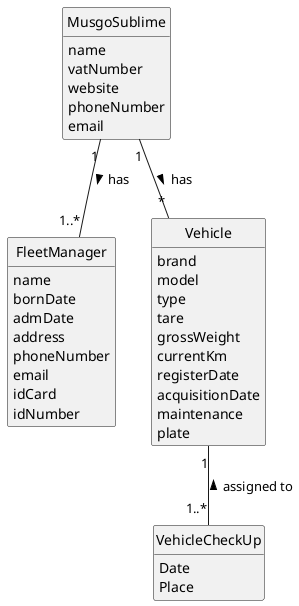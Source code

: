 @startuml
skinparam monochrome true
skinparam packageStyle rectangle
skinparam shadowing false

'left to right direction

skinparam classAttributeIconSize 0

hide circle
hide methods

'title Domain Model

class MusgoSublime {
    name
    vatNumber
    website
    phoneNumber
    email
}
class FleetManager {
    name
    bornDate
    admDate
    address
    phoneNumber
    email
    idCard
    idNumber
}

class Vehicle {
    brand
    model
    type
    tare
    grossWeight
    currentKm
    registerDate
    acquisitionDate
    maintenance
    plate
}

class VehicleCheckUp {
    Date
    Place
}

MusgoSublime "1" -- "1..*" FleetManager : has >
MusgoSublime "1" -- "*" Vehicle : has >
Vehicle "1" -- "1..*" VehicleCheckUp : assigned to <
@enduml